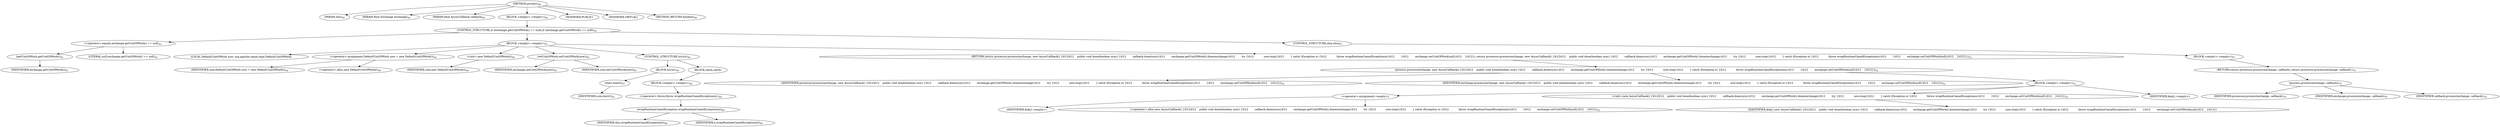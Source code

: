 digraph "process" {  
"34" [label = <(METHOD,process)<SUB>40</SUB>> ]
"8" [label = <(PARAM,this)<SUB>40</SUB>> ]
"35" [label = <(PARAM,final Exchange exchange)<SUB>40</SUB>> ]
"36" [label = <(PARAM,final AsyncCallback callback)<SUB>40</SUB>> ]
"37" [label = <(BLOCK,&lt;empty&gt;,&lt;empty&gt;)<SUB>40</SUB>> ]
"38" [label = <(CONTROL_STRUCTURE,if (exchange.getUnitOfWork() == null),if (exchange.getUnitOfWork() == null))<SUB>41</SUB>> ]
"39" [label = <(&lt;operator&gt;.equals,exchange.getUnitOfWork() == null)<SUB>41</SUB>> ]
"40" [label = <(getUnitOfWork,getUnitOfWork())<SUB>41</SUB>> ]
"41" [label = <(IDENTIFIER,exchange,getUnitOfWork())<SUB>41</SUB>> ]
"42" [label = <(LITERAL,null,exchange.getUnitOfWork() == null)<SUB>41</SUB>> ]
"43" [label = <(BLOCK,&lt;empty&gt;,&lt;empty&gt;)<SUB>41</SUB>> ]
"6" [label = <(LOCAL,DefaultUnitOfWork uow: org.apache.camel.impl.DefaultUnitOfWork)> ]
"44" [label = <(&lt;operator&gt;.assignment,DefaultUnitOfWork uow = new DefaultUnitOfWork())<SUB>44</SUB>> ]
"45" [label = <(IDENTIFIER,uow,DefaultUnitOfWork uow = new DefaultUnitOfWork())<SUB>44</SUB>> ]
"46" [label = <(&lt;operator&gt;.alloc,new DefaultUnitOfWork())<SUB>44</SUB>> ]
"47" [label = <(&lt;init&gt;,new DefaultUnitOfWork())<SUB>44</SUB>> ]
"5" [label = <(IDENTIFIER,uow,new DefaultUnitOfWork())<SUB>44</SUB>> ]
"48" [label = <(setUnitOfWork,setUnitOfWork(uow))<SUB>45</SUB>> ]
"49" [label = <(IDENTIFIER,exchange,setUnitOfWork(uow))<SUB>45</SUB>> ]
"50" [label = <(IDENTIFIER,uow,setUnitOfWork(uow))<SUB>45</SUB>> ]
"51" [label = <(CONTROL_STRUCTURE,try,try)<SUB>46</SUB>> ]
"52" [label = <(BLOCK,try,try)<SUB>46</SUB>> ]
"53" [label = <(start,start())<SUB>47</SUB>> ]
"54" [label = <(IDENTIFIER,uow,start())<SUB>47</SUB>> ]
"55" [label = <(BLOCK,catch,catch)> ]
"56" [label = <(BLOCK,&lt;empty&gt;,&lt;empty&gt;)<SUB>48</SUB>> ]
"57" [label = <(&lt;operator&gt;.throw,throw wrapRuntimeCamelException(e);)<SUB>49</SUB>> ]
"58" [label = <(wrapRuntimeCamelException,wrapRuntimeCamelException(e))<SUB>49</SUB>> ]
"7" [label = <(IDENTIFIER,this,wrapRuntimeCamelException(e))<SUB>49</SUB>> ]
"59" [label = <(IDENTIFIER,e,wrapRuntimeCamelException(e))<SUB>49</SUB>> ]
"60" [label = <(RETURN,return processor.process(exchange, new AsyncCallback() {\012\012    public void done(boolean sync) {\012        callback.done(sync);\012        exchange.getUnitOfWork().done(exchange);\012        try {\012            uow.stop();\012        } catch (Exception e) {\012            throw wrapRuntimeCamelException(e);\012        }\012        exchange.setUnitOfWork(null);\012    }\012});,return processor.process(exchange, new AsyncCallback() {\012\012    public void done(boolean sync) {\012        callback.done(sync);\012        exchange.getUnitOfWork().done(exchange);\012        try {\012            uow.stop();\012        } catch (Exception e) {\012            throw wrapRuntimeCamelException(e);\012        }\012        exchange.setUnitOfWork(null);\012    }\012});)<SUB>52</SUB>> ]
"61" [label = <(process,process(exchange, new AsyncCallback() {\012\012    public void done(boolean sync) {\012        callback.done(sync);\012        exchange.getUnitOfWork().done(exchange);\012        try {\012            uow.stop();\012        } catch (Exception e) {\012            throw wrapRuntimeCamelException(e);\012        }\012        exchange.setUnitOfWork(null);\012    }\012}))<SUB>52</SUB>> ]
"62" [label = <(IDENTIFIER,processor,process(exchange, new AsyncCallback() {\012\012    public void done(boolean sync) {\012        callback.done(sync);\012        exchange.getUnitOfWork().done(exchange);\012        try {\012            uow.stop();\012        } catch (Exception e) {\012            throw wrapRuntimeCamelException(e);\012        }\012        exchange.setUnitOfWork(null);\012    }\012}))<SUB>52</SUB>> ]
"63" [label = <(IDENTIFIER,exchange,process(exchange, new AsyncCallback() {\012\012    public void done(boolean sync) {\012        callback.done(sync);\012        exchange.getUnitOfWork().done(exchange);\012        try {\012            uow.stop();\012        } catch (Exception e) {\012            throw wrapRuntimeCamelException(e);\012        }\012        exchange.setUnitOfWork(null);\012    }\012}))<SUB>52</SUB>> ]
"64" [label = <(BLOCK,&lt;empty&gt;,&lt;empty&gt;)<SUB>52</SUB>> ]
"65" [label = <(&lt;operator&gt;.assignment,&lt;empty&gt;)> ]
"66" [label = <(IDENTIFIER,$obj1,&lt;empty&gt;)> ]
"67" [label = <(&lt;operator&gt;.alloc,new AsyncCallback() {\012\012    public void done(boolean sync) {\012        callback.done(sync);\012        exchange.getUnitOfWork().done(exchange);\012        try {\012            uow.stop();\012        } catch (Exception e) {\012            throw wrapRuntimeCamelException(e);\012        }\012        exchange.setUnitOfWork(null);\012    }\012})<SUB>52</SUB>> ]
"68" [label = <(&lt;init&gt;,new AsyncCallback() {\012\012    public void done(boolean sync) {\012        callback.done(sync);\012        exchange.getUnitOfWork().done(exchange);\012        try {\012            uow.stop();\012        } catch (Exception e) {\012            throw wrapRuntimeCamelException(e);\012        }\012        exchange.setUnitOfWork(null);\012    }\012})<SUB>52</SUB>> ]
"69" [label = <(IDENTIFIER,$obj1,new AsyncCallback() {\012\012    public void done(boolean sync) {\012        callback.done(sync);\012        exchange.getUnitOfWork().done(exchange);\012        try {\012            uow.stop();\012        } catch (Exception e) {\012            throw wrapRuntimeCamelException(e);\012        }\012        exchange.setUnitOfWork(null);\012    }\012})> ]
"70" [label = <(IDENTIFIER,$obj1,&lt;empty&gt;)> ]
"71" [label = <(CONTROL_STRUCTURE,else,else)<SUB>67</SUB>> ]
"72" [label = <(BLOCK,&lt;empty&gt;,&lt;empty&gt;)<SUB>67</SUB>> ]
"73" [label = <(RETURN,return processor.process(exchange, callback);,return processor.process(exchange, callback);)<SUB>70</SUB>> ]
"74" [label = <(process,process(exchange, callback))<SUB>70</SUB>> ]
"75" [label = <(IDENTIFIER,processor,process(exchange, callback))<SUB>70</SUB>> ]
"76" [label = <(IDENTIFIER,exchange,process(exchange, callback))<SUB>70</SUB>> ]
"77" [label = <(IDENTIFIER,callback,process(exchange, callback))<SUB>70</SUB>> ]
"78" [label = <(MODIFIER,PUBLIC)> ]
"79" [label = <(MODIFIER,VIRTUAL)> ]
"80" [label = <(METHOD_RETURN,boolean)<SUB>40</SUB>> ]
  "34" -> "8" 
  "34" -> "35" 
  "34" -> "36" 
  "34" -> "37" 
  "34" -> "78" 
  "34" -> "79" 
  "34" -> "80" 
  "37" -> "38" 
  "38" -> "39" 
  "38" -> "43" 
  "38" -> "71" 
  "39" -> "40" 
  "39" -> "42" 
  "40" -> "41" 
  "43" -> "6" 
  "43" -> "44" 
  "43" -> "47" 
  "43" -> "48" 
  "43" -> "51" 
  "43" -> "60" 
  "44" -> "45" 
  "44" -> "46" 
  "47" -> "5" 
  "48" -> "49" 
  "48" -> "50" 
  "51" -> "52" 
  "51" -> "55" 
  "52" -> "53" 
  "53" -> "54" 
  "55" -> "56" 
  "56" -> "57" 
  "57" -> "58" 
  "58" -> "7" 
  "58" -> "59" 
  "60" -> "61" 
  "61" -> "62" 
  "61" -> "63" 
  "61" -> "64" 
  "64" -> "65" 
  "64" -> "68" 
  "64" -> "70" 
  "65" -> "66" 
  "65" -> "67" 
  "68" -> "69" 
  "71" -> "72" 
  "72" -> "73" 
  "73" -> "74" 
  "74" -> "75" 
  "74" -> "76" 
  "74" -> "77" 
}
